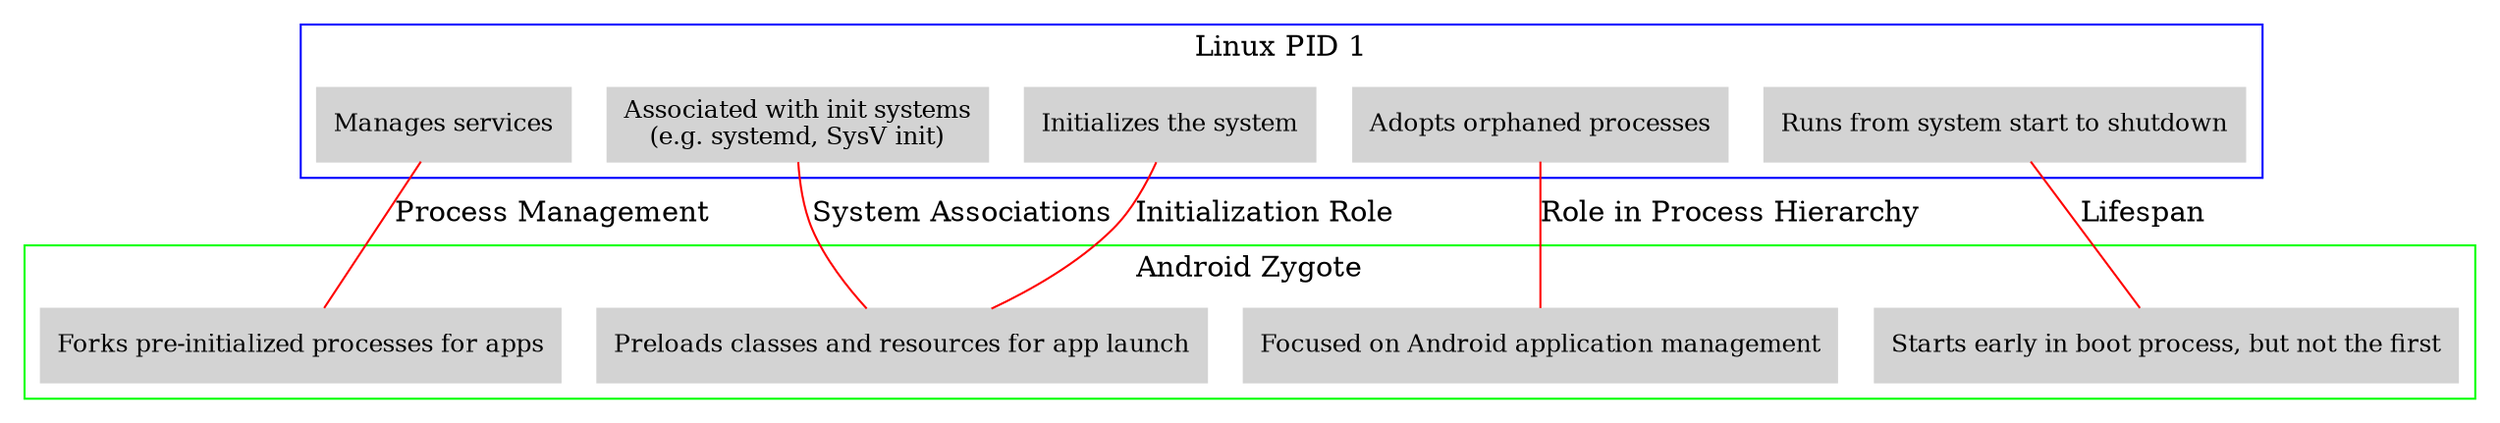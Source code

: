digraph contrast_PID1_Zygote {
    rankdir=TB;
    node [shape=box, fontsize=12, style=filled, color="lightgray"];

    // Subgraphs for clustering
    subgraph cluster_0 {
        label="Linux PID 1";
        color=blue;
        PID1_init [label="Initializes the system"];
        PID1_services [label="Manages services"];
        PID1_orphan [label="Adopts orphaned processes"];
        PID1_lifespan [label="Runs from system start to shutdown"];
        PID1_tools [label="Associated with init systems\n(e.g. systemd, SysV init)"];
    }

    subgraph cluster_1 {
        label="Android Zygote";
        color=green;
        zygote_preload [label="Preloads classes and resources for app launch"];
        zygote_fork [label="Forks pre-initialized processes for apps"];
        zygote_lifespan [label="Starts early in boot process, but not the first"];
        zygote_app_mgmt [label="Focused on Android application management"];
    }

    // Edges to indicate comparative aspects
    PID1_init -> zygote_preload [dir=none, color="red", label="Initialization Role"];
    PID1_services -> zygote_fork [dir=none, color="red", label="Process Management"];
    PID1_orphan -> zygote_app_mgmt [dir=none, color="red", label="Role in Process Hierarchy"];
    PID1_lifespan -> zygote_lifespan [dir=none, color="red", label="Lifespan"];
    PID1_tools -> zygote_preload [dir=none, color="red", label="System Associations"];
}

